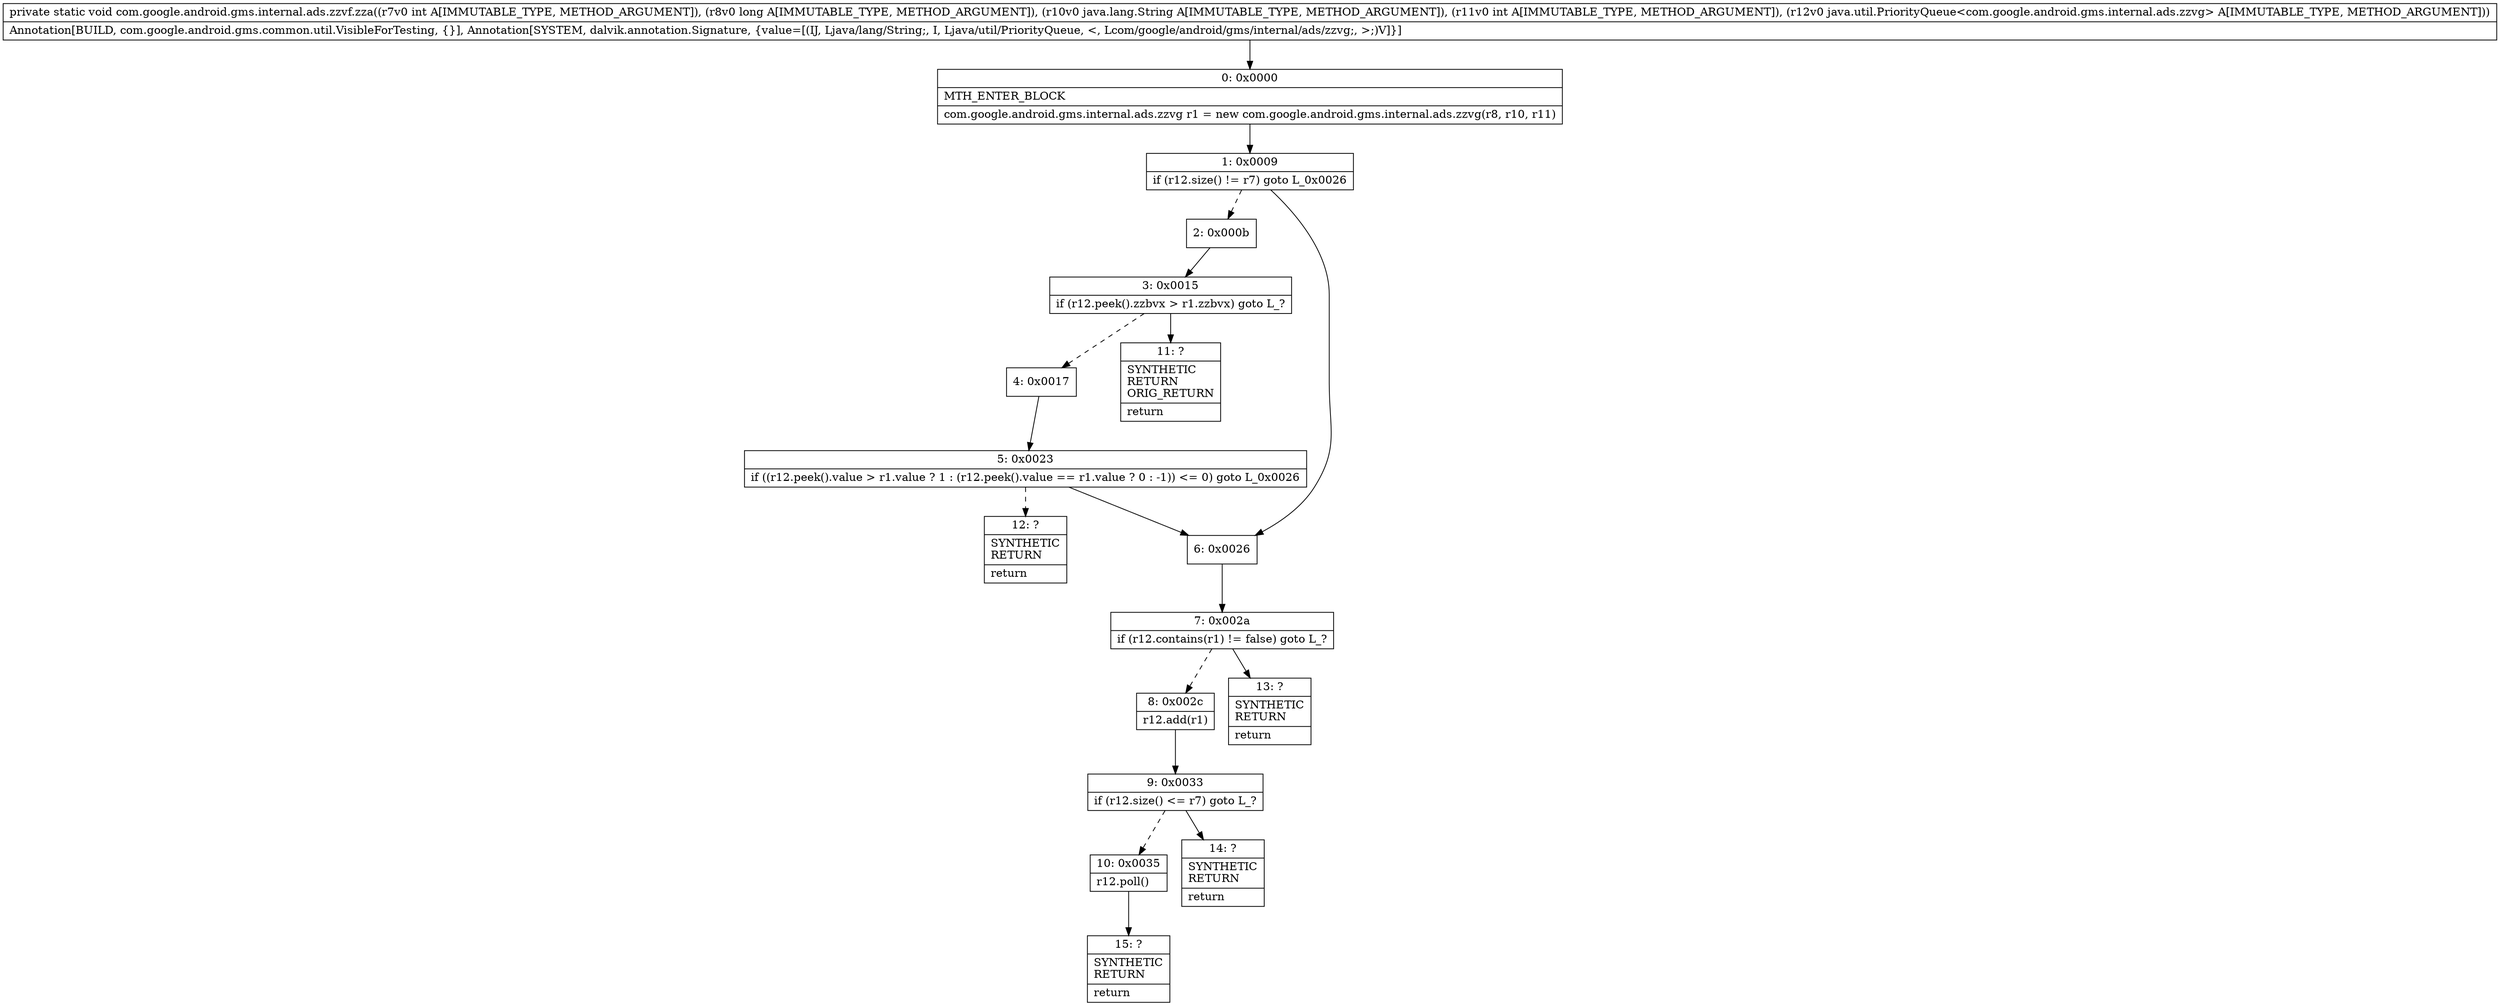 digraph "CFG forcom.google.android.gms.internal.ads.zzvf.zza(IJLjava\/lang\/String;ILjava\/util\/PriorityQueue;)V" {
Node_0 [shape=record,label="{0\:\ 0x0000|MTH_ENTER_BLOCK\l|com.google.android.gms.internal.ads.zzvg r1 = new com.google.android.gms.internal.ads.zzvg(r8, r10, r11)\l}"];
Node_1 [shape=record,label="{1\:\ 0x0009|if (r12.size() != r7) goto L_0x0026\l}"];
Node_2 [shape=record,label="{2\:\ 0x000b}"];
Node_3 [shape=record,label="{3\:\ 0x0015|if (r12.peek().zzbvx \> r1.zzbvx) goto L_?\l}"];
Node_4 [shape=record,label="{4\:\ 0x0017}"];
Node_5 [shape=record,label="{5\:\ 0x0023|if ((r12.peek().value \> r1.value ? 1 : (r12.peek().value == r1.value ? 0 : \-1)) \<= 0) goto L_0x0026\l}"];
Node_6 [shape=record,label="{6\:\ 0x0026}"];
Node_7 [shape=record,label="{7\:\ 0x002a|if (r12.contains(r1) != false) goto L_?\l}"];
Node_8 [shape=record,label="{8\:\ 0x002c|r12.add(r1)\l}"];
Node_9 [shape=record,label="{9\:\ 0x0033|if (r12.size() \<= r7) goto L_?\l}"];
Node_10 [shape=record,label="{10\:\ 0x0035|r12.poll()\l}"];
Node_11 [shape=record,label="{11\:\ ?|SYNTHETIC\lRETURN\lORIG_RETURN\l|return\l}"];
Node_12 [shape=record,label="{12\:\ ?|SYNTHETIC\lRETURN\l|return\l}"];
Node_13 [shape=record,label="{13\:\ ?|SYNTHETIC\lRETURN\l|return\l}"];
Node_14 [shape=record,label="{14\:\ ?|SYNTHETIC\lRETURN\l|return\l}"];
Node_15 [shape=record,label="{15\:\ ?|SYNTHETIC\lRETURN\l|return\l}"];
MethodNode[shape=record,label="{private static void com.google.android.gms.internal.ads.zzvf.zza((r7v0 int A[IMMUTABLE_TYPE, METHOD_ARGUMENT]), (r8v0 long A[IMMUTABLE_TYPE, METHOD_ARGUMENT]), (r10v0 java.lang.String A[IMMUTABLE_TYPE, METHOD_ARGUMENT]), (r11v0 int A[IMMUTABLE_TYPE, METHOD_ARGUMENT]), (r12v0 java.util.PriorityQueue\<com.google.android.gms.internal.ads.zzvg\> A[IMMUTABLE_TYPE, METHOD_ARGUMENT]))  | Annotation[BUILD, com.google.android.gms.common.util.VisibleForTesting, \{\}], Annotation[SYSTEM, dalvik.annotation.Signature, \{value=[(IJ, Ljava\/lang\/String;, I, Ljava\/util\/PriorityQueue, \<, Lcom\/google\/android\/gms\/internal\/ads\/zzvg;, \>;)V]\}]\l}"];
MethodNode -> Node_0;
Node_0 -> Node_1;
Node_1 -> Node_2[style=dashed];
Node_1 -> Node_6;
Node_2 -> Node_3;
Node_3 -> Node_4[style=dashed];
Node_3 -> Node_11;
Node_4 -> Node_5;
Node_5 -> Node_6;
Node_5 -> Node_12[style=dashed];
Node_6 -> Node_7;
Node_7 -> Node_8[style=dashed];
Node_7 -> Node_13;
Node_8 -> Node_9;
Node_9 -> Node_10[style=dashed];
Node_9 -> Node_14;
Node_10 -> Node_15;
}

